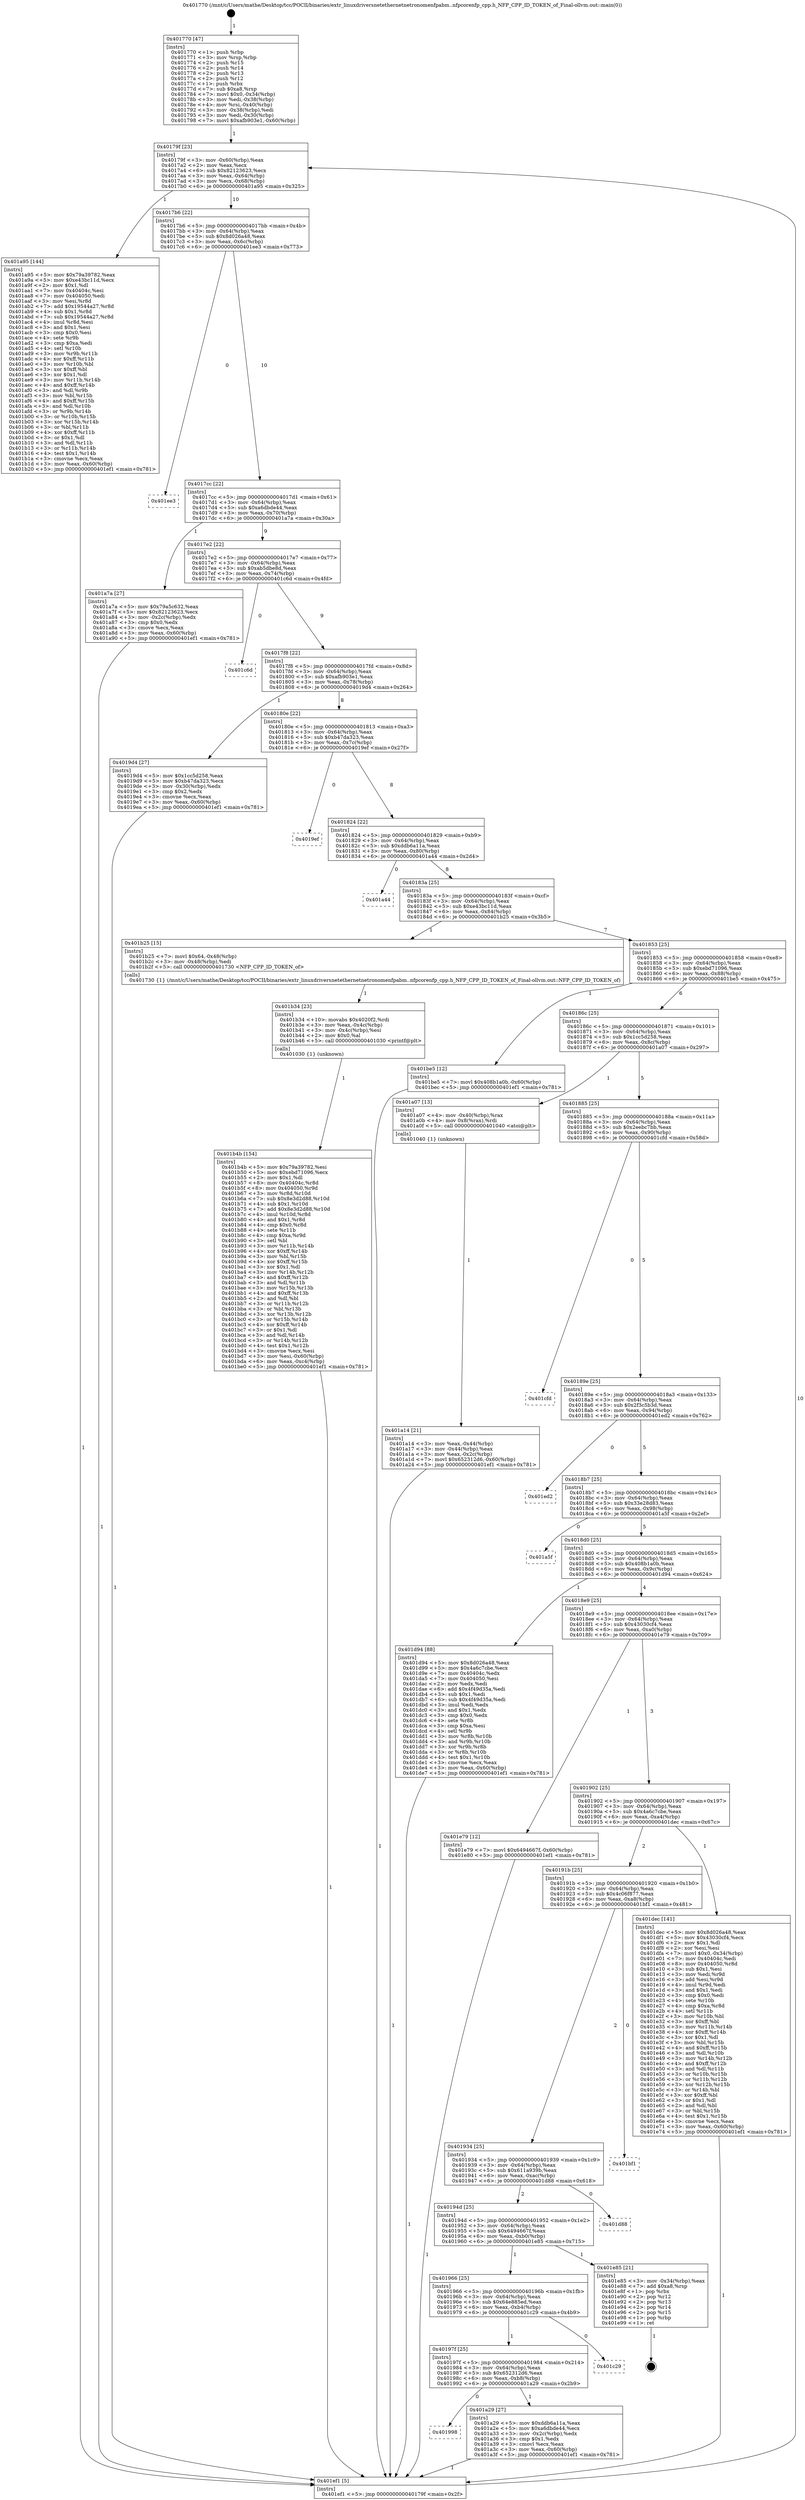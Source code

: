 digraph "0x401770" {
  label = "0x401770 (/mnt/c/Users/mathe/Desktop/tcc/POCII/binaries/extr_linuxdriversnetethernetnetronomenfpabm..nfpcorenfp_cpp.h_NFP_CPP_ID_TOKEN_of_Final-ollvm.out::main(0))"
  labelloc = "t"
  node[shape=record]

  Entry [label="",width=0.3,height=0.3,shape=circle,fillcolor=black,style=filled]
  "0x40179f" [label="{
     0x40179f [23]\l
     | [instrs]\l
     &nbsp;&nbsp;0x40179f \<+3\>: mov -0x60(%rbp),%eax\l
     &nbsp;&nbsp;0x4017a2 \<+2\>: mov %eax,%ecx\l
     &nbsp;&nbsp;0x4017a4 \<+6\>: sub $0x82123623,%ecx\l
     &nbsp;&nbsp;0x4017aa \<+3\>: mov %eax,-0x64(%rbp)\l
     &nbsp;&nbsp;0x4017ad \<+3\>: mov %ecx,-0x68(%rbp)\l
     &nbsp;&nbsp;0x4017b0 \<+6\>: je 0000000000401a95 \<main+0x325\>\l
  }"]
  "0x401a95" [label="{
     0x401a95 [144]\l
     | [instrs]\l
     &nbsp;&nbsp;0x401a95 \<+5\>: mov $0x79a39782,%eax\l
     &nbsp;&nbsp;0x401a9a \<+5\>: mov $0xe43bc11d,%ecx\l
     &nbsp;&nbsp;0x401a9f \<+2\>: mov $0x1,%dl\l
     &nbsp;&nbsp;0x401aa1 \<+7\>: mov 0x40404c,%esi\l
     &nbsp;&nbsp;0x401aa8 \<+7\>: mov 0x404050,%edi\l
     &nbsp;&nbsp;0x401aaf \<+3\>: mov %esi,%r8d\l
     &nbsp;&nbsp;0x401ab2 \<+7\>: add $0x19544a27,%r8d\l
     &nbsp;&nbsp;0x401ab9 \<+4\>: sub $0x1,%r8d\l
     &nbsp;&nbsp;0x401abd \<+7\>: sub $0x19544a27,%r8d\l
     &nbsp;&nbsp;0x401ac4 \<+4\>: imul %r8d,%esi\l
     &nbsp;&nbsp;0x401ac8 \<+3\>: and $0x1,%esi\l
     &nbsp;&nbsp;0x401acb \<+3\>: cmp $0x0,%esi\l
     &nbsp;&nbsp;0x401ace \<+4\>: sete %r9b\l
     &nbsp;&nbsp;0x401ad2 \<+3\>: cmp $0xa,%edi\l
     &nbsp;&nbsp;0x401ad5 \<+4\>: setl %r10b\l
     &nbsp;&nbsp;0x401ad9 \<+3\>: mov %r9b,%r11b\l
     &nbsp;&nbsp;0x401adc \<+4\>: xor $0xff,%r11b\l
     &nbsp;&nbsp;0x401ae0 \<+3\>: mov %r10b,%bl\l
     &nbsp;&nbsp;0x401ae3 \<+3\>: xor $0xff,%bl\l
     &nbsp;&nbsp;0x401ae6 \<+3\>: xor $0x1,%dl\l
     &nbsp;&nbsp;0x401ae9 \<+3\>: mov %r11b,%r14b\l
     &nbsp;&nbsp;0x401aec \<+4\>: and $0xff,%r14b\l
     &nbsp;&nbsp;0x401af0 \<+3\>: and %dl,%r9b\l
     &nbsp;&nbsp;0x401af3 \<+3\>: mov %bl,%r15b\l
     &nbsp;&nbsp;0x401af6 \<+4\>: and $0xff,%r15b\l
     &nbsp;&nbsp;0x401afa \<+3\>: and %dl,%r10b\l
     &nbsp;&nbsp;0x401afd \<+3\>: or %r9b,%r14b\l
     &nbsp;&nbsp;0x401b00 \<+3\>: or %r10b,%r15b\l
     &nbsp;&nbsp;0x401b03 \<+3\>: xor %r15b,%r14b\l
     &nbsp;&nbsp;0x401b06 \<+3\>: or %bl,%r11b\l
     &nbsp;&nbsp;0x401b09 \<+4\>: xor $0xff,%r11b\l
     &nbsp;&nbsp;0x401b0d \<+3\>: or $0x1,%dl\l
     &nbsp;&nbsp;0x401b10 \<+3\>: and %dl,%r11b\l
     &nbsp;&nbsp;0x401b13 \<+3\>: or %r11b,%r14b\l
     &nbsp;&nbsp;0x401b16 \<+4\>: test $0x1,%r14b\l
     &nbsp;&nbsp;0x401b1a \<+3\>: cmovne %ecx,%eax\l
     &nbsp;&nbsp;0x401b1d \<+3\>: mov %eax,-0x60(%rbp)\l
     &nbsp;&nbsp;0x401b20 \<+5\>: jmp 0000000000401ef1 \<main+0x781\>\l
  }"]
  "0x4017b6" [label="{
     0x4017b6 [22]\l
     | [instrs]\l
     &nbsp;&nbsp;0x4017b6 \<+5\>: jmp 00000000004017bb \<main+0x4b\>\l
     &nbsp;&nbsp;0x4017bb \<+3\>: mov -0x64(%rbp),%eax\l
     &nbsp;&nbsp;0x4017be \<+5\>: sub $0x8d026a48,%eax\l
     &nbsp;&nbsp;0x4017c3 \<+3\>: mov %eax,-0x6c(%rbp)\l
     &nbsp;&nbsp;0x4017c6 \<+6\>: je 0000000000401ee3 \<main+0x773\>\l
  }"]
  Exit [label="",width=0.3,height=0.3,shape=circle,fillcolor=black,style=filled,peripheries=2]
  "0x401ee3" [label="{
     0x401ee3\l
  }", style=dashed]
  "0x4017cc" [label="{
     0x4017cc [22]\l
     | [instrs]\l
     &nbsp;&nbsp;0x4017cc \<+5\>: jmp 00000000004017d1 \<main+0x61\>\l
     &nbsp;&nbsp;0x4017d1 \<+3\>: mov -0x64(%rbp),%eax\l
     &nbsp;&nbsp;0x4017d4 \<+5\>: sub $0xa6dbde44,%eax\l
     &nbsp;&nbsp;0x4017d9 \<+3\>: mov %eax,-0x70(%rbp)\l
     &nbsp;&nbsp;0x4017dc \<+6\>: je 0000000000401a7a \<main+0x30a\>\l
  }"]
  "0x401b4b" [label="{
     0x401b4b [154]\l
     | [instrs]\l
     &nbsp;&nbsp;0x401b4b \<+5\>: mov $0x79a39782,%esi\l
     &nbsp;&nbsp;0x401b50 \<+5\>: mov $0xebd71096,%ecx\l
     &nbsp;&nbsp;0x401b55 \<+2\>: mov $0x1,%dl\l
     &nbsp;&nbsp;0x401b57 \<+8\>: mov 0x40404c,%r8d\l
     &nbsp;&nbsp;0x401b5f \<+8\>: mov 0x404050,%r9d\l
     &nbsp;&nbsp;0x401b67 \<+3\>: mov %r8d,%r10d\l
     &nbsp;&nbsp;0x401b6a \<+7\>: sub $0x8e3d2d88,%r10d\l
     &nbsp;&nbsp;0x401b71 \<+4\>: sub $0x1,%r10d\l
     &nbsp;&nbsp;0x401b75 \<+7\>: add $0x8e3d2d88,%r10d\l
     &nbsp;&nbsp;0x401b7c \<+4\>: imul %r10d,%r8d\l
     &nbsp;&nbsp;0x401b80 \<+4\>: and $0x1,%r8d\l
     &nbsp;&nbsp;0x401b84 \<+4\>: cmp $0x0,%r8d\l
     &nbsp;&nbsp;0x401b88 \<+4\>: sete %r11b\l
     &nbsp;&nbsp;0x401b8c \<+4\>: cmp $0xa,%r9d\l
     &nbsp;&nbsp;0x401b90 \<+3\>: setl %bl\l
     &nbsp;&nbsp;0x401b93 \<+3\>: mov %r11b,%r14b\l
     &nbsp;&nbsp;0x401b96 \<+4\>: xor $0xff,%r14b\l
     &nbsp;&nbsp;0x401b9a \<+3\>: mov %bl,%r15b\l
     &nbsp;&nbsp;0x401b9d \<+4\>: xor $0xff,%r15b\l
     &nbsp;&nbsp;0x401ba1 \<+3\>: xor $0x1,%dl\l
     &nbsp;&nbsp;0x401ba4 \<+3\>: mov %r14b,%r12b\l
     &nbsp;&nbsp;0x401ba7 \<+4\>: and $0xff,%r12b\l
     &nbsp;&nbsp;0x401bab \<+3\>: and %dl,%r11b\l
     &nbsp;&nbsp;0x401bae \<+3\>: mov %r15b,%r13b\l
     &nbsp;&nbsp;0x401bb1 \<+4\>: and $0xff,%r13b\l
     &nbsp;&nbsp;0x401bb5 \<+2\>: and %dl,%bl\l
     &nbsp;&nbsp;0x401bb7 \<+3\>: or %r11b,%r12b\l
     &nbsp;&nbsp;0x401bba \<+3\>: or %bl,%r13b\l
     &nbsp;&nbsp;0x401bbd \<+3\>: xor %r13b,%r12b\l
     &nbsp;&nbsp;0x401bc0 \<+3\>: or %r15b,%r14b\l
     &nbsp;&nbsp;0x401bc3 \<+4\>: xor $0xff,%r14b\l
     &nbsp;&nbsp;0x401bc7 \<+3\>: or $0x1,%dl\l
     &nbsp;&nbsp;0x401bca \<+3\>: and %dl,%r14b\l
     &nbsp;&nbsp;0x401bcd \<+3\>: or %r14b,%r12b\l
     &nbsp;&nbsp;0x401bd0 \<+4\>: test $0x1,%r12b\l
     &nbsp;&nbsp;0x401bd4 \<+3\>: cmovne %ecx,%esi\l
     &nbsp;&nbsp;0x401bd7 \<+3\>: mov %esi,-0x60(%rbp)\l
     &nbsp;&nbsp;0x401bda \<+6\>: mov %eax,-0xc4(%rbp)\l
     &nbsp;&nbsp;0x401be0 \<+5\>: jmp 0000000000401ef1 \<main+0x781\>\l
  }"]
  "0x401a7a" [label="{
     0x401a7a [27]\l
     | [instrs]\l
     &nbsp;&nbsp;0x401a7a \<+5\>: mov $0x79a5c632,%eax\l
     &nbsp;&nbsp;0x401a7f \<+5\>: mov $0x82123623,%ecx\l
     &nbsp;&nbsp;0x401a84 \<+3\>: mov -0x2c(%rbp),%edx\l
     &nbsp;&nbsp;0x401a87 \<+3\>: cmp $0x0,%edx\l
     &nbsp;&nbsp;0x401a8a \<+3\>: cmove %ecx,%eax\l
     &nbsp;&nbsp;0x401a8d \<+3\>: mov %eax,-0x60(%rbp)\l
     &nbsp;&nbsp;0x401a90 \<+5\>: jmp 0000000000401ef1 \<main+0x781\>\l
  }"]
  "0x4017e2" [label="{
     0x4017e2 [22]\l
     | [instrs]\l
     &nbsp;&nbsp;0x4017e2 \<+5\>: jmp 00000000004017e7 \<main+0x77\>\l
     &nbsp;&nbsp;0x4017e7 \<+3\>: mov -0x64(%rbp),%eax\l
     &nbsp;&nbsp;0x4017ea \<+5\>: sub $0xab5dbe8d,%eax\l
     &nbsp;&nbsp;0x4017ef \<+3\>: mov %eax,-0x74(%rbp)\l
     &nbsp;&nbsp;0x4017f2 \<+6\>: je 0000000000401c6d \<main+0x4fd\>\l
  }"]
  "0x401b34" [label="{
     0x401b34 [23]\l
     | [instrs]\l
     &nbsp;&nbsp;0x401b34 \<+10\>: movabs $0x4020f2,%rdi\l
     &nbsp;&nbsp;0x401b3e \<+3\>: mov %eax,-0x4c(%rbp)\l
     &nbsp;&nbsp;0x401b41 \<+3\>: mov -0x4c(%rbp),%esi\l
     &nbsp;&nbsp;0x401b44 \<+2\>: mov $0x0,%al\l
     &nbsp;&nbsp;0x401b46 \<+5\>: call 0000000000401030 \<printf@plt\>\l
     | [calls]\l
     &nbsp;&nbsp;0x401030 \{1\} (unknown)\l
  }"]
  "0x401c6d" [label="{
     0x401c6d\l
  }", style=dashed]
  "0x4017f8" [label="{
     0x4017f8 [22]\l
     | [instrs]\l
     &nbsp;&nbsp;0x4017f8 \<+5\>: jmp 00000000004017fd \<main+0x8d\>\l
     &nbsp;&nbsp;0x4017fd \<+3\>: mov -0x64(%rbp),%eax\l
     &nbsp;&nbsp;0x401800 \<+5\>: sub $0xafb903e1,%eax\l
     &nbsp;&nbsp;0x401805 \<+3\>: mov %eax,-0x78(%rbp)\l
     &nbsp;&nbsp;0x401808 \<+6\>: je 00000000004019d4 \<main+0x264\>\l
  }"]
  "0x401998" [label="{
     0x401998\l
  }", style=dashed]
  "0x4019d4" [label="{
     0x4019d4 [27]\l
     | [instrs]\l
     &nbsp;&nbsp;0x4019d4 \<+5\>: mov $0x1cc5d258,%eax\l
     &nbsp;&nbsp;0x4019d9 \<+5\>: mov $0xb47da323,%ecx\l
     &nbsp;&nbsp;0x4019de \<+3\>: mov -0x30(%rbp),%edx\l
     &nbsp;&nbsp;0x4019e1 \<+3\>: cmp $0x2,%edx\l
     &nbsp;&nbsp;0x4019e4 \<+3\>: cmovne %ecx,%eax\l
     &nbsp;&nbsp;0x4019e7 \<+3\>: mov %eax,-0x60(%rbp)\l
     &nbsp;&nbsp;0x4019ea \<+5\>: jmp 0000000000401ef1 \<main+0x781\>\l
  }"]
  "0x40180e" [label="{
     0x40180e [22]\l
     | [instrs]\l
     &nbsp;&nbsp;0x40180e \<+5\>: jmp 0000000000401813 \<main+0xa3\>\l
     &nbsp;&nbsp;0x401813 \<+3\>: mov -0x64(%rbp),%eax\l
     &nbsp;&nbsp;0x401816 \<+5\>: sub $0xb47da323,%eax\l
     &nbsp;&nbsp;0x40181b \<+3\>: mov %eax,-0x7c(%rbp)\l
     &nbsp;&nbsp;0x40181e \<+6\>: je 00000000004019ef \<main+0x27f\>\l
  }"]
  "0x401ef1" [label="{
     0x401ef1 [5]\l
     | [instrs]\l
     &nbsp;&nbsp;0x401ef1 \<+5\>: jmp 000000000040179f \<main+0x2f\>\l
  }"]
  "0x401770" [label="{
     0x401770 [47]\l
     | [instrs]\l
     &nbsp;&nbsp;0x401770 \<+1\>: push %rbp\l
     &nbsp;&nbsp;0x401771 \<+3\>: mov %rsp,%rbp\l
     &nbsp;&nbsp;0x401774 \<+2\>: push %r15\l
     &nbsp;&nbsp;0x401776 \<+2\>: push %r14\l
     &nbsp;&nbsp;0x401778 \<+2\>: push %r13\l
     &nbsp;&nbsp;0x40177a \<+2\>: push %r12\l
     &nbsp;&nbsp;0x40177c \<+1\>: push %rbx\l
     &nbsp;&nbsp;0x40177d \<+7\>: sub $0xa8,%rsp\l
     &nbsp;&nbsp;0x401784 \<+7\>: movl $0x0,-0x34(%rbp)\l
     &nbsp;&nbsp;0x40178b \<+3\>: mov %edi,-0x38(%rbp)\l
     &nbsp;&nbsp;0x40178e \<+4\>: mov %rsi,-0x40(%rbp)\l
     &nbsp;&nbsp;0x401792 \<+3\>: mov -0x38(%rbp),%edi\l
     &nbsp;&nbsp;0x401795 \<+3\>: mov %edi,-0x30(%rbp)\l
     &nbsp;&nbsp;0x401798 \<+7\>: movl $0xafb903e1,-0x60(%rbp)\l
  }"]
  "0x401a29" [label="{
     0x401a29 [27]\l
     | [instrs]\l
     &nbsp;&nbsp;0x401a29 \<+5\>: mov $0xddb6a11a,%eax\l
     &nbsp;&nbsp;0x401a2e \<+5\>: mov $0xa6dbde44,%ecx\l
     &nbsp;&nbsp;0x401a33 \<+3\>: mov -0x2c(%rbp),%edx\l
     &nbsp;&nbsp;0x401a36 \<+3\>: cmp $0x1,%edx\l
     &nbsp;&nbsp;0x401a39 \<+3\>: cmovl %ecx,%eax\l
     &nbsp;&nbsp;0x401a3c \<+3\>: mov %eax,-0x60(%rbp)\l
     &nbsp;&nbsp;0x401a3f \<+5\>: jmp 0000000000401ef1 \<main+0x781\>\l
  }"]
  "0x4019ef" [label="{
     0x4019ef\l
  }", style=dashed]
  "0x401824" [label="{
     0x401824 [22]\l
     | [instrs]\l
     &nbsp;&nbsp;0x401824 \<+5\>: jmp 0000000000401829 \<main+0xb9\>\l
     &nbsp;&nbsp;0x401829 \<+3\>: mov -0x64(%rbp),%eax\l
     &nbsp;&nbsp;0x40182c \<+5\>: sub $0xddb6a11a,%eax\l
     &nbsp;&nbsp;0x401831 \<+3\>: mov %eax,-0x80(%rbp)\l
     &nbsp;&nbsp;0x401834 \<+6\>: je 0000000000401a44 \<main+0x2d4\>\l
  }"]
  "0x40197f" [label="{
     0x40197f [25]\l
     | [instrs]\l
     &nbsp;&nbsp;0x40197f \<+5\>: jmp 0000000000401984 \<main+0x214\>\l
     &nbsp;&nbsp;0x401984 \<+3\>: mov -0x64(%rbp),%eax\l
     &nbsp;&nbsp;0x401987 \<+5\>: sub $0x652312d6,%eax\l
     &nbsp;&nbsp;0x40198c \<+6\>: mov %eax,-0xb8(%rbp)\l
     &nbsp;&nbsp;0x401992 \<+6\>: je 0000000000401a29 \<main+0x2b9\>\l
  }"]
  "0x401a44" [label="{
     0x401a44\l
  }", style=dashed]
  "0x40183a" [label="{
     0x40183a [25]\l
     | [instrs]\l
     &nbsp;&nbsp;0x40183a \<+5\>: jmp 000000000040183f \<main+0xcf\>\l
     &nbsp;&nbsp;0x40183f \<+3\>: mov -0x64(%rbp),%eax\l
     &nbsp;&nbsp;0x401842 \<+5\>: sub $0xe43bc11d,%eax\l
     &nbsp;&nbsp;0x401847 \<+6\>: mov %eax,-0x84(%rbp)\l
     &nbsp;&nbsp;0x40184d \<+6\>: je 0000000000401b25 \<main+0x3b5\>\l
  }"]
  "0x401c29" [label="{
     0x401c29\l
  }", style=dashed]
  "0x401b25" [label="{
     0x401b25 [15]\l
     | [instrs]\l
     &nbsp;&nbsp;0x401b25 \<+7\>: movl $0x64,-0x48(%rbp)\l
     &nbsp;&nbsp;0x401b2c \<+3\>: mov -0x48(%rbp),%edi\l
     &nbsp;&nbsp;0x401b2f \<+5\>: call 0000000000401730 \<NFP_CPP_ID_TOKEN_of\>\l
     | [calls]\l
     &nbsp;&nbsp;0x401730 \{1\} (/mnt/c/Users/mathe/Desktop/tcc/POCII/binaries/extr_linuxdriversnetethernetnetronomenfpabm..nfpcorenfp_cpp.h_NFP_CPP_ID_TOKEN_of_Final-ollvm.out::NFP_CPP_ID_TOKEN_of)\l
  }"]
  "0x401853" [label="{
     0x401853 [25]\l
     | [instrs]\l
     &nbsp;&nbsp;0x401853 \<+5\>: jmp 0000000000401858 \<main+0xe8\>\l
     &nbsp;&nbsp;0x401858 \<+3\>: mov -0x64(%rbp),%eax\l
     &nbsp;&nbsp;0x40185b \<+5\>: sub $0xebd71096,%eax\l
     &nbsp;&nbsp;0x401860 \<+6\>: mov %eax,-0x88(%rbp)\l
     &nbsp;&nbsp;0x401866 \<+6\>: je 0000000000401be5 \<main+0x475\>\l
  }"]
  "0x401966" [label="{
     0x401966 [25]\l
     | [instrs]\l
     &nbsp;&nbsp;0x401966 \<+5\>: jmp 000000000040196b \<main+0x1fb\>\l
     &nbsp;&nbsp;0x40196b \<+3\>: mov -0x64(%rbp),%eax\l
     &nbsp;&nbsp;0x40196e \<+5\>: sub $0x64e885ed,%eax\l
     &nbsp;&nbsp;0x401973 \<+6\>: mov %eax,-0xb4(%rbp)\l
     &nbsp;&nbsp;0x401979 \<+6\>: je 0000000000401c29 \<main+0x4b9\>\l
  }"]
  "0x401be5" [label="{
     0x401be5 [12]\l
     | [instrs]\l
     &nbsp;&nbsp;0x401be5 \<+7\>: movl $0x408b1a0b,-0x60(%rbp)\l
     &nbsp;&nbsp;0x401bec \<+5\>: jmp 0000000000401ef1 \<main+0x781\>\l
  }"]
  "0x40186c" [label="{
     0x40186c [25]\l
     | [instrs]\l
     &nbsp;&nbsp;0x40186c \<+5\>: jmp 0000000000401871 \<main+0x101\>\l
     &nbsp;&nbsp;0x401871 \<+3\>: mov -0x64(%rbp),%eax\l
     &nbsp;&nbsp;0x401874 \<+5\>: sub $0x1cc5d258,%eax\l
     &nbsp;&nbsp;0x401879 \<+6\>: mov %eax,-0x8c(%rbp)\l
     &nbsp;&nbsp;0x40187f \<+6\>: je 0000000000401a07 \<main+0x297\>\l
  }"]
  "0x401e85" [label="{
     0x401e85 [21]\l
     | [instrs]\l
     &nbsp;&nbsp;0x401e85 \<+3\>: mov -0x34(%rbp),%eax\l
     &nbsp;&nbsp;0x401e88 \<+7\>: add $0xa8,%rsp\l
     &nbsp;&nbsp;0x401e8f \<+1\>: pop %rbx\l
     &nbsp;&nbsp;0x401e90 \<+2\>: pop %r12\l
     &nbsp;&nbsp;0x401e92 \<+2\>: pop %r13\l
     &nbsp;&nbsp;0x401e94 \<+2\>: pop %r14\l
     &nbsp;&nbsp;0x401e96 \<+2\>: pop %r15\l
     &nbsp;&nbsp;0x401e98 \<+1\>: pop %rbp\l
     &nbsp;&nbsp;0x401e99 \<+1\>: ret\l
  }"]
  "0x401a07" [label="{
     0x401a07 [13]\l
     | [instrs]\l
     &nbsp;&nbsp;0x401a07 \<+4\>: mov -0x40(%rbp),%rax\l
     &nbsp;&nbsp;0x401a0b \<+4\>: mov 0x8(%rax),%rdi\l
     &nbsp;&nbsp;0x401a0f \<+5\>: call 0000000000401040 \<atoi@plt\>\l
     | [calls]\l
     &nbsp;&nbsp;0x401040 \{1\} (unknown)\l
  }"]
  "0x401885" [label="{
     0x401885 [25]\l
     | [instrs]\l
     &nbsp;&nbsp;0x401885 \<+5\>: jmp 000000000040188a \<main+0x11a\>\l
     &nbsp;&nbsp;0x40188a \<+3\>: mov -0x64(%rbp),%eax\l
     &nbsp;&nbsp;0x40188d \<+5\>: sub $0x2eebc7bb,%eax\l
     &nbsp;&nbsp;0x401892 \<+6\>: mov %eax,-0x90(%rbp)\l
     &nbsp;&nbsp;0x401898 \<+6\>: je 0000000000401cfd \<main+0x58d\>\l
  }"]
  "0x401a14" [label="{
     0x401a14 [21]\l
     | [instrs]\l
     &nbsp;&nbsp;0x401a14 \<+3\>: mov %eax,-0x44(%rbp)\l
     &nbsp;&nbsp;0x401a17 \<+3\>: mov -0x44(%rbp),%eax\l
     &nbsp;&nbsp;0x401a1a \<+3\>: mov %eax,-0x2c(%rbp)\l
     &nbsp;&nbsp;0x401a1d \<+7\>: movl $0x652312d6,-0x60(%rbp)\l
     &nbsp;&nbsp;0x401a24 \<+5\>: jmp 0000000000401ef1 \<main+0x781\>\l
  }"]
  "0x40194d" [label="{
     0x40194d [25]\l
     | [instrs]\l
     &nbsp;&nbsp;0x40194d \<+5\>: jmp 0000000000401952 \<main+0x1e2\>\l
     &nbsp;&nbsp;0x401952 \<+3\>: mov -0x64(%rbp),%eax\l
     &nbsp;&nbsp;0x401955 \<+5\>: sub $0x6494667f,%eax\l
     &nbsp;&nbsp;0x40195a \<+6\>: mov %eax,-0xb0(%rbp)\l
     &nbsp;&nbsp;0x401960 \<+6\>: je 0000000000401e85 \<main+0x715\>\l
  }"]
  "0x401cfd" [label="{
     0x401cfd\l
  }", style=dashed]
  "0x40189e" [label="{
     0x40189e [25]\l
     | [instrs]\l
     &nbsp;&nbsp;0x40189e \<+5\>: jmp 00000000004018a3 \<main+0x133\>\l
     &nbsp;&nbsp;0x4018a3 \<+3\>: mov -0x64(%rbp),%eax\l
     &nbsp;&nbsp;0x4018a6 \<+5\>: sub $0x2f3c5b3d,%eax\l
     &nbsp;&nbsp;0x4018ab \<+6\>: mov %eax,-0x94(%rbp)\l
     &nbsp;&nbsp;0x4018b1 \<+6\>: je 0000000000401ed2 \<main+0x762\>\l
  }"]
  "0x401d88" [label="{
     0x401d88\l
  }", style=dashed]
  "0x401ed2" [label="{
     0x401ed2\l
  }", style=dashed]
  "0x4018b7" [label="{
     0x4018b7 [25]\l
     | [instrs]\l
     &nbsp;&nbsp;0x4018b7 \<+5\>: jmp 00000000004018bc \<main+0x14c\>\l
     &nbsp;&nbsp;0x4018bc \<+3\>: mov -0x64(%rbp),%eax\l
     &nbsp;&nbsp;0x4018bf \<+5\>: sub $0x33e28d83,%eax\l
     &nbsp;&nbsp;0x4018c4 \<+6\>: mov %eax,-0x98(%rbp)\l
     &nbsp;&nbsp;0x4018ca \<+6\>: je 0000000000401a5f \<main+0x2ef\>\l
  }"]
  "0x401934" [label="{
     0x401934 [25]\l
     | [instrs]\l
     &nbsp;&nbsp;0x401934 \<+5\>: jmp 0000000000401939 \<main+0x1c9\>\l
     &nbsp;&nbsp;0x401939 \<+3\>: mov -0x64(%rbp),%eax\l
     &nbsp;&nbsp;0x40193c \<+5\>: sub $0x611a939b,%eax\l
     &nbsp;&nbsp;0x401941 \<+6\>: mov %eax,-0xac(%rbp)\l
     &nbsp;&nbsp;0x401947 \<+6\>: je 0000000000401d88 \<main+0x618\>\l
  }"]
  "0x401a5f" [label="{
     0x401a5f\l
  }", style=dashed]
  "0x4018d0" [label="{
     0x4018d0 [25]\l
     | [instrs]\l
     &nbsp;&nbsp;0x4018d0 \<+5\>: jmp 00000000004018d5 \<main+0x165\>\l
     &nbsp;&nbsp;0x4018d5 \<+3\>: mov -0x64(%rbp),%eax\l
     &nbsp;&nbsp;0x4018d8 \<+5\>: sub $0x408b1a0b,%eax\l
     &nbsp;&nbsp;0x4018dd \<+6\>: mov %eax,-0x9c(%rbp)\l
     &nbsp;&nbsp;0x4018e3 \<+6\>: je 0000000000401d94 \<main+0x624\>\l
  }"]
  "0x401bf1" [label="{
     0x401bf1\l
  }", style=dashed]
  "0x401d94" [label="{
     0x401d94 [88]\l
     | [instrs]\l
     &nbsp;&nbsp;0x401d94 \<+5\>: mov $0x8d026a48,%eax\l
     &nbsp;&nbsp;0x401d99 \<+5\>: mov $0x4a6c7cbe,%ecx\l
     &nbsp;&nbsp;0x401d9e \<+7\>: mov 0x40404c,%edx\l
     &nbsp;&nbsp;0x401da5 \<+7\>: mov 0x404050,%esi\l
     &nbsp;&nbsp;0x401dac \<+2\>: mov %edx,%edi\l
     &nbsp;&nbsp;0x401dae \<+6\>: add $0x4f49d35a,%edi\l
     &nbsp;&nbsp;0x401db4 \<+3\>: sub $0x1,%edi\l
     &nbsp;&nbsp;0x401db7 \<+6\>: sub $0x4f49d35a,%edi\l
     &nbsp;&nbsp;0x401dbd \<+3\>: imul %edi,%edx\l
     &nbsp;&nbsp;0x401dc0 \<+3\>: and $0x1,%edx\l
     &nbsp;&nbsp;0x401dc3 \<+3\>: cmp $0x0,%edx\l
     &nbsp;&nbsp;0x401dc6 \<+4\>: sete %r8b\l
     &nbsp;&nbsp;0x401dca \<+3\>: cmp $0xa,%esi\l
     &nbsp;&nbsp;0x401dcd \<+4\>: setl %r9b\l
     &nbsp;&nbsp;0x401dd1 \<+3\>: mov %r8b,%r10b\l
     &nbsp;&nbsp;0x401dd4 \<+3\>: and %r9b,%r10b\l
     &nbsp;&nbsp;0x401dd7 \<+3\>: xor %r9b,%r8b\l
     &nbsp;&nbsp;0x401dda \<+3\>: or %r8b,%r10b\l
     &nbsp;&nbsp;0x401ddd \<+4\>: test $0x1,%r10b\l
     &nbsp;&nbsp;0x401de1 \<+3\>: cmovne %ecx,%eax\l
     &nbsp;&nbsp;0x401de4 \<+3\>: mov %eax,-0x60(%rbp)\l
     &nbsp;&nbsp;0x401de7 \<+5\>: jmp 0000000000401ef1 \<main+0x781\>\l
  }"]
  "0x4018e9" [label="{
     0x4018e9 [25]\l
     | [instrs]\l
     &nbsp;&nbsp;0x4018e9 \<+5\>: jmp 00000000004018ee \<main+0x17e\>\l
     &nbsp;&nbsp;0x4018ee \<+3\>: mov -0x64(%rbp),%eax\l
     &nbsp;&nbsp;0x4018f1 \<+5\>: sub $0x43030cf4,%eax\l
     &nbsp;&nbsp;0x4018f6 \<+6\>: mov %eax,-0xa0(%rbp)\l
     &nbsp;&nbsp;0x4018fc \<+6\>: je 0000000000401e79 \<main+0x709\>\l
  }"]
  "0x40191b" [label="{
     0x40191b [25]\l
     | [instrs]\l
     &nbsp;&nbsp;0x40191b \<+5\>: jmp 0000000000401920 \<main+0x1b0\>\l
     &nbsp;&nbsp;0x401920 \<+3\>: mov -0x64(%rbp),%eax\l
     &nbsp;&nbsp;0x401923 \<+5\>: sub $0x4c06f877,%eax\l
     &nbsp;&nbsp;0x401928 \<+6\>: mov %eax,-0xa8(%rbp)\l
     &nbsp;&nbsp;0x40192e \<+6\>: je 0000000000401bf1 \<main+0x481\>\l
  }"]
  "0x401e79" [label="{
     0x401e79 [12]\l
     | [instrs]\l
     &nbsp;&nbsp;0x401e79 \<+7\>: movl $0x6494667f,-0x60(%rbp)\l
     &nbsp;&nbsp;0x401e80 \<+5\>: jmp 0000000000401ef1 \<main+0x781\>\l
  }"]
  "0x401902" [label="{
     0x401902 [25]\l
     | [instrs]\l
     &nbsp;&nbsp;0x401902 \<+5\>: jmp 0000000000401907 \<main+0x197\>\l
     &nbsp;&nbsp;0x401907 \<+3\>: mov -0x64(%rbp),%eax\l
     &nbsp;&nbsp;0x40190a \<+5\>: sub $0x4a6c7cbe,%eax\l
     &nbsp;&nbsp;0x40190f \<+6\>: mov %eax,-0xa4(%rbp)\l
     &nbsp;&nbsp;0x401915 \<+6\>: je 0000000000401dec \<main+0x67c\>\l
  }"]
  "0x401dec" [label="{
     0x401dec [141]\l
     | [instrs]\l
     &nbsp;&nbsp;0x401dec \<+5\>: mov $0x8d026a48,%eax\l
     &nbsp;&nbsp;0x401df1 \<+5\>: mov $0x43030cf4,%ecx\l
     &nbsp;&nbsp;0x401df6 \<+2\>: mov $0x1,%dl\l
     &nbsp;&nbsp;0x401df8 \<+2\>: xor %esi,%esi\l
     &nbsp;&nbsp;0x401dfa \<+7\>: movl $0x0,-0x34(%rbp)\l
     &nbsp;&nbsp;0x401e01 \<+7\>: mov 0x40404c,%edi\l
     &nbsp;&nbsp;0x401e08 \<+8\>: mov 0x404050,%r8d\l
     &nbsp;&nbsp;0x401e10 \<+3\>: sub $0x1,%esi\l
     &nbsp;&nbsp;0x401e13 \<+3\>: mov %edi,%r9d\l
     &nbsp;&nbsp;0x401e16 \<+3\>: add %esi,%r9d\l
     &nbsp;&nbsp;0x401e19 \<+4\>: imul %r9d,%edi\l
     &nbsp;&nbsp;0x401e1d \<+3\>: and $0x1,%edi\l
     &nbsp;&nbsp;0x401e20 \<+3\>: cmp $0x0,%edi\l
     &nbsp;&nbsp;0x401e23 \<+4\>: sete %r10b\l
     &nbsp;&nbsp;0x401e27 \<+4\>: cmp $0xa,%r8d\l
     &nbsp;&nbsp;0x401e2b \<+4\>: setl %r11b\l
     &nbsp;&nbsp;0x401e2f \<+3\>: mov %r10b,%bl\l
     &nbsp;&nbsp;0x401e32 \<+3\>: xor $0xff,%bl\l
     &nbsp;&nbsp;0x401e35 \<+3\>: mov %r11b,%r14b\l
     &nbsp;&nbsp;0x401e38 \<+4\>: xor $0xff,%r14b\l
     &nbsp;&nbsp;0x401e3c \<+3\>: xor $0x1,%dl\l
     &nbsp;&nbsp;0x401e3f \<+3\>: mov %bl,%r15b\l
     &nbsp;&nbsp;0x401e42 \<+4\>: and $0xff,%r15b\l
     &nbsp;&nbsp;0x401e46 \<+3\>: and %dl,%r10b\l
     &nbsp;&nbsp;0x401e49 \<+3\>: mov %r14b,%r12b\l
     &nbsp;&nbsp;0x401e4c \<+4\>: and $0xff,%r12b\l
     &nbsp;&nbsp;0x401e50 \<+3\>: and %dl,%r11b\l
     &nbsp;&nbsp;0x401e53 \<+3\>: or %r10b,%r15b\l
     &nbsp;&nbsp;0x401e56 \<+3\>: or %r11b,%r12b\l
     &nbsp;&nbsp;0x401e59 \<+3\>: xor %r12b,%r15b\l
     &nbsp;&nbsp;0x401e5c \<+3\>: or %r14b,%bl\l
     &nbsp;&nbsp;0x401e5f \<+3\>: xor $0xff,%bl\l
     &nbsp;&nbsp;0x401e62 \<+3\>: or $0x1,%dl\l
     &nbsp;&nbsp;0x401e65 \<+2\>: and %dl,%bl\l
     &nbsp;&nbsp;0x401e67 \<+3\>: or %bl,%r15b\l
     &nbsp;&nbsp;0x401e6a \<+4\>: test $0x1,%r15b\l
     &nbsp;&nbsp;0x401e6e \<+3\>: cmovne %ecx,%eax\l
     &nbsp;&nbsp;0x401e71 \<+3\>: mov %eax,-0x60(%rbp)\l
     &nbsp;&nbsp;0x401e74 \<+5\>: jmp 0000000000401ef1 \<main+0x781\>\l
  }"]
  Entry -> "0x401770" [label=" 1"]
  "0x40179f" -> "0x401a95" [label=" 1"]
  "0x40179f" -> "0x4017b6" [label=" 10"]
  "0x401e85" -> Exit [label=" 1"]
  "0x4017b6" -> "0x401ee3" [label=" 0"]
  "0x4017b6" -> "0x4017cc" [label=" 10"]
  "0x401e79" -> "0x401ef1" [label=" 1"]
  "0x4017cc" -> "0x401a7a" [label=" 1"]
  "0x4017cc" -> "0x4017e2" [label=" 9"]
  "0x401dec" -> "0x401ef1" [label=" 1"]
  "0x4017e2" -> "0x401c6d" [label=" 0"]
  "0x4017e2" -> "0x4017f8" [label=" 9"]
  "0x401d94" -> "0x401ef1" [label=" 1"]
  "0x4017f8" -> "0x4019d4" [label=" 1"]
  "0x4017f8" -> "0x40180e" [label=" 8"]
  "0x4019d4" -> "0x401ef1" [label=" 1"]
  "0x401770" -> "0x40179f" [label=" 1"]
  "0x401ef1" -> "0x40179f" [label=" 10"]
  "0x401be5" -> "0x401ef1" [label=" 1"]
  "0x40180e" -> "0x4019ef" [label=" 0"]
  "0x40180e" -> "0x401824" [label=" 8"]
  "0x401b4b" -> "0x401ef1" [label=" 1"]
  "0x401824" -> "0x401a44" [label=" 0"]
  "0x401824" -> "0x40183a" [label=" 8"]
  "0x401b25" -> "0x401b34" [label=" 1"]
  "0x40183a" -> "0x401b25" [label=" 1"]
  "0x40183a" -> "0x401853" [label=" 7"]
  "0x401a95" -> "0x401ef1" [label=" 1"]
  "0x401853" -> "0x401be5" [label=" 1"]
  "0x401853" -> "0x40186c" [label=" 6"]
  "0x401a29" -> "0x401ef1" [label=" 1"]
  "0x40186c" -> "0x401a07" [label=" 1"]
  "0x40186c" -> "0x401885" [label=" 5"]
  "0x401a07" -> "0x401a14" [label=" 1"]
  "0x401a14" -> "0x401ef1" [label=" 1"]
  "0x40197f" -> "0x401998" [label=" 0"]
  "0x401885" -> "0x401cfd" [label=" 0"]
  "0x401885" -> "0x40189e" [label=" 5"]
  "0x401b34" -> "0x401b4b" [label=" 1"]
  "0x40189e" -> "0x401ed2" [label=" 0"]
  "0x40189e" -> "0x4018b7" [label=" 5"]
  "0x401966" -> "0x40197f" [label=" 1"]
  "0x4018b7" -> "0x401a5f" [label=" 0"]
  "0x4018b7" -> "0x4018d0" [label=" 5"]
  "0x401a7a" -> "0x401ef1" [label=" 1"]
  "0x4018d0" -> "0x401d94" [label=" 1"]
  "0x4018d0" -> "0x4018e9" [label=" 4"]
  "0x40194d" -> "0x401966" [label=" 1"]
  "0x4018e9" -> "0x401e79" [label=" 1"]
  "0x4018e9" -> "0x401902" [label=" 3"]
  "0x40197f" -> "0x401a29" [label=" 1"]
  "0x401902" -> "0x401dec" [label=" 1"]
  "0x401902" -> "0x40191b" [label=" 2"]
  "0x40194d" -> "0x401e85" [label=" 1"]
  "0x40191b" -> "0x401bf1" [label=" 0"]
  "0x40191b" -> "0x401934" [label=" 2"]
  "0x401966" -> "0x401c29" [label=" 0"]
  "0x401934" -> "0x401d88" [label=" 0"]
  "0x401934" -> "0x40194d" [label=" 2"]
}
